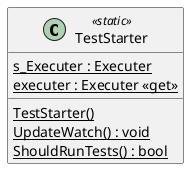 @startuml
class TestStarter <<static>> {
    {static} TestStarter()
    {static} UpdateWatch() : void
    {static} ShouldRunTests() : bool
    {static} s_Executer : Executer
    {static} executer : Executer <<get>>
}
@enduml
